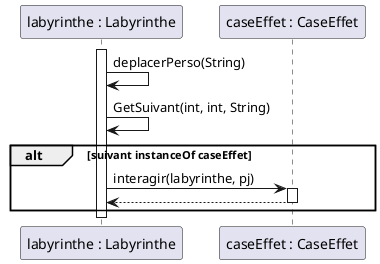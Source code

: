 @startuml
participant "labyrinthe : Labyrinthe" as laby
participant "caseEffet : CaseEffet" as case

activate laby
laby -> laby : deplacerPerso(String)
laby -> laby : GetSuivant(int, int, String)
alt suivant instanceOf caseEffet
laby -> case : interagir(labyrinthe, pj)
activate case
case --> laby
deactivate case
end
deactivate laby
@enduml